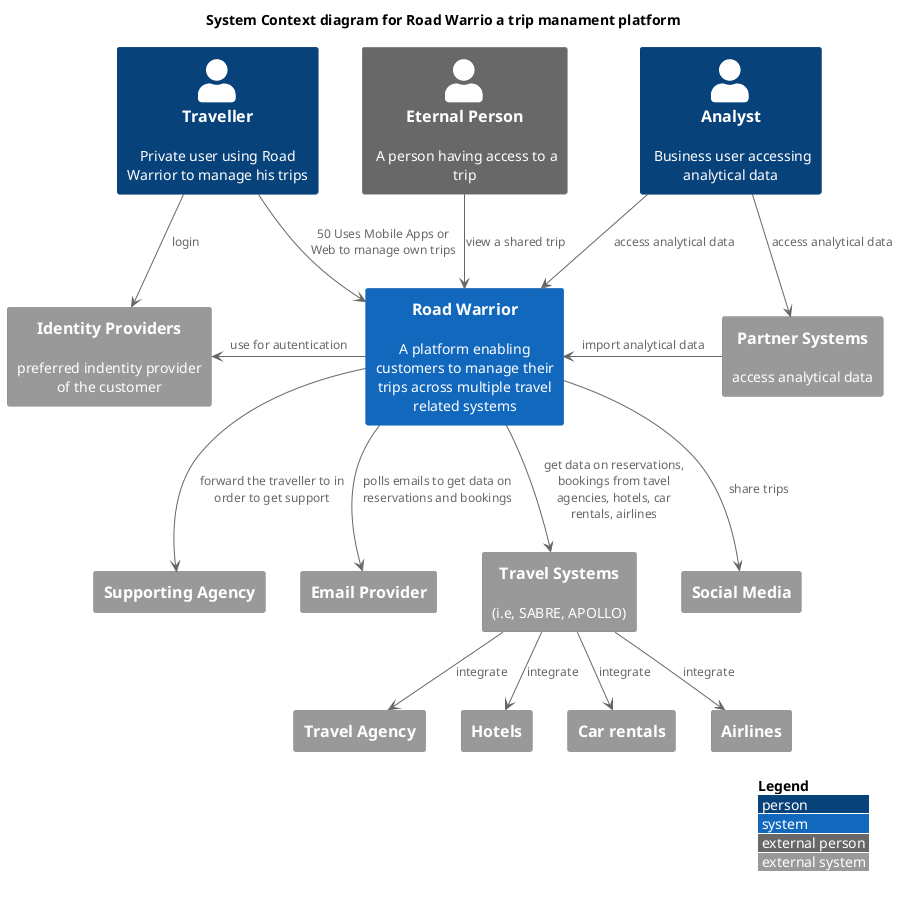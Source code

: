 @startuml
!include <C4/C4_Context>

LAYOUT_WITH_LEGEND()

title System Context diagram for Road Warrio a trip manament platform

Person(customer, "Traveller", "Private user using Road Warrior to manage his trips") 
Person(partnerUser, "Analyst", " Business user accessing analytical data")
Person_Ext(extPerson, "Eternal Person", " A person having access to a trip")
System(system, "Road Warrior", "A platform enabling customers to manage their trips across multiple travel related systems") 
System_Ext(travelAgency, "Travel Agency")
System_Ext(supportingAgency, "Supporting Agency")
System_Ext(emailProvider, "Email Provider")
System_Ext(hotels, "Hotels")
System_Ext(carRentals, "Car rentals")
System_Ext(airlines, "Airlines")
System_Ext(travelSystems, "Travel Systems", "(i.e, SABRE, APOLLO)")
System_Ext(socialMedia, "Social Media")
System_Ext(partnerSystems, "Partner Systems", "access analytical data")
System_Ext(idps, "Identity Providers", "preferred indentity provider of the customer")

customer --> system :50 Uses Mobile Apps or Web to manage own trips
customer --> idps: login
extPerson --> system: view a shared trip
partnerUser --> system: access analytical data
partnerUser --> partnerSystems: access analytical data
system --> travelSystems : get data on reservations, bookings from tavel agencies, hotels, car rentals, airlines
system -L-> idps: use for autentication 
travelSystems --> travelAgency : integrate
travelSystems --> hotels : integrate
travelSystems --> carRentals : integrate
travelSystems --> airlines : integrate
system --> emailProvider: polls emails to get data on reservations and bookings
system --> socialMedia: share trips
system --> supportingAgency: forward the traveller to in order to get support
partnerSystems -L-> system: import analytical data

@enduml


